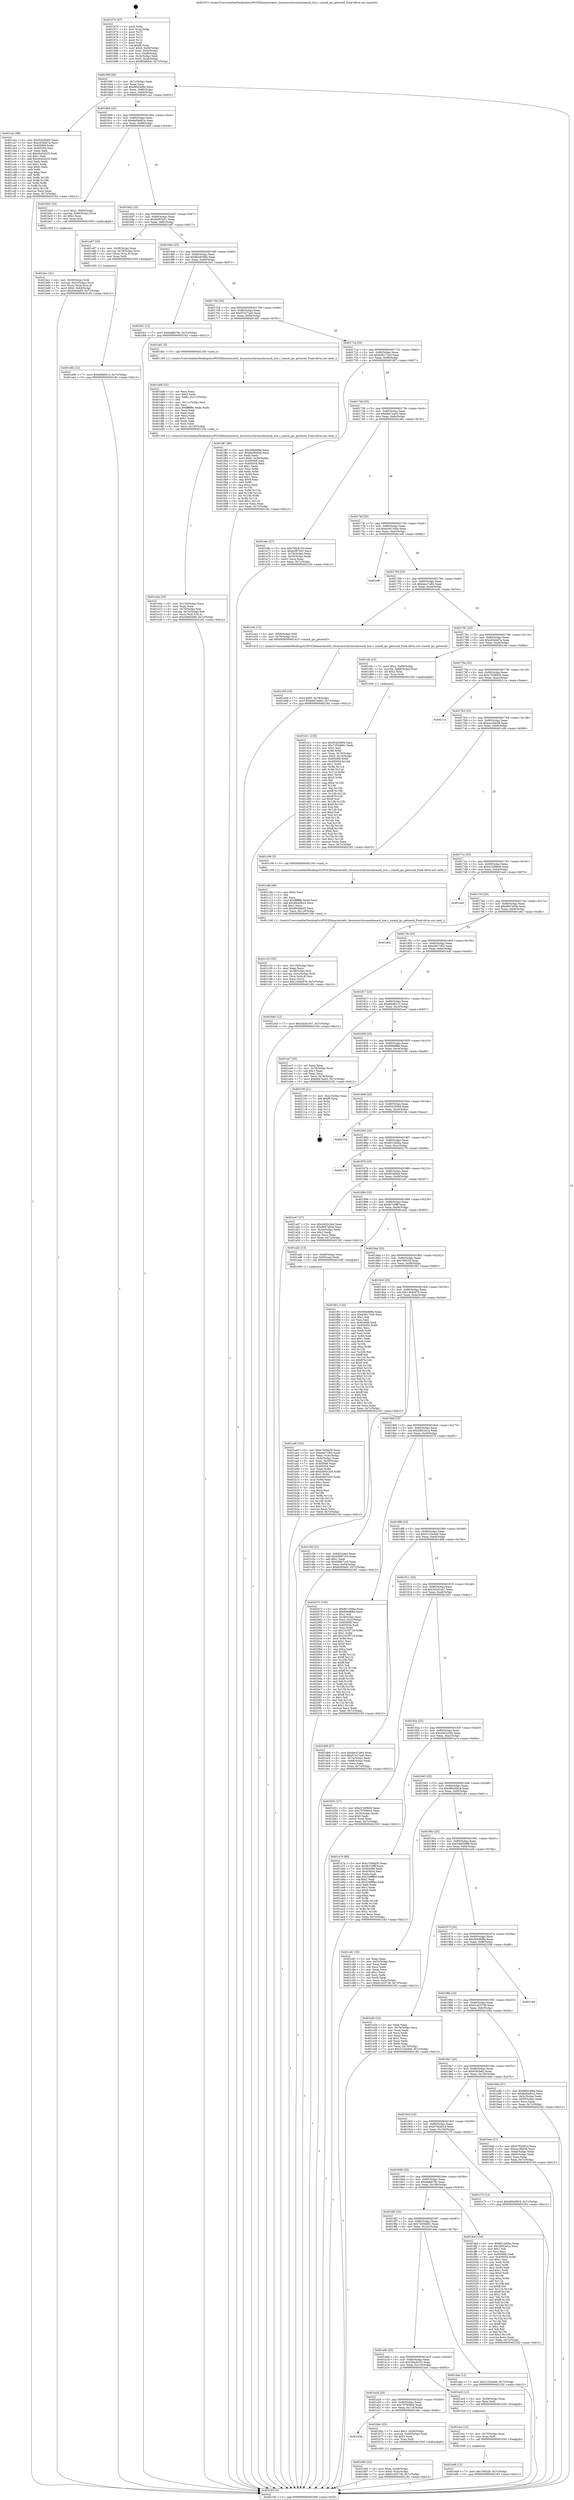 digraph "0x401670" {
  label = "0x401670 (/mnt/c/Users/mathe/Desktop/tcc/POCII/binaries/extr_linuxsecuritysmacksmack_lsm.c_smack_ipc_getsecid_Final-ollvm.out::main(0))"
  labelloc = "t"
  node[shape=record]

  Entry [label="",width=0.3,height=0.3,shape=circle,fillcolor=black,style=filled]
  "0x40169f" [label="{
     0x40169f [26]\l
     | [instrs]\l
     &nbsp;&nbsp;0x40169f \<+3\>: mov -0x7c(%rbp),%eax\l
     &nbsp;&nbsp;0x4016a2 \<+2\>: mov %eax,%ecx\l
     &nbsp;&nbsp;0x4016a4 \<+6\>: sub $0x88424f6a,%ecx\l
     &nbsp;&nbsp;0x4016aa \<+3\>: mov %eax,-0x80(%rbp)\l
     &nbsp;&nbsp;0x4016ad \<+6\>: mov %ecx,-0x84(%rbp)\l
     &nbsp;&nbsp;0x4016b3 \<+6\>: je 0000000000401ca2 \<main+0x632\>\l
  }"]
  "0x401ca2" [label="{
     0x401ca2 [88]\l
     | [instrs]\l
     &nbsp;&nbsp;0x401ca2 \<+5\>: mov $0xf5425694,%eax\l
     &nbsp;&nbsp;0x401ca7 \<+5\>: mov $0xc634e67a,%ecx\l
     &nbsp;&nbsp;0x401cac \<+7\>: mov 0x405068,%edx\l
     &nbsp;&nbsp;0x401cb3 \<+7\>: mov 0x405054,%esi\l
     &nbsp;&nbsp;0x401cba \<+2\>: mov %edx,%edi\l
     &nbsp;&nbsp;0x401cbc \<+6\>: sub $0x46a5d435,%edi\l
     &nbsp;&nbsp;0x401cc2 \<+3\>: sub $0x1,%edi\l
     &nbsp;&nbsp;0x401cc5 \<+6\>: add $0x46a5d435,%edi\l
     &nbsp;&nbsp;0x401ccb \<+3\>: imul %edi,%edx\l
     &nbsp;&nbsp;0x401cce \<+3\>: and $0x1,%edx\l
     &nbsp;&nbsp;0x401cd1 \<+3\>: cmp $0x0,%edx\l
     &nbsp;&nbsp;0x401cd4 \<+4\>: sete %r8b\l
     &nbsp;&nbsp;0x401cd8 \<+3\>: cmp $0xa,%esi\l
     &nbsp;&nbsp;0x401cdb \<+4\>: setl %r9b\l
     &nbsp;&nbsp;0x401cdf \<+3\>: mov %r8b,%r10b\l
     &nbsp;&nbsp;0x401ce2 \<+3\>: and %r9b,%r10b\l
     &nbsp;&nbsp;0x401ce5 \<+3\>: xor %r9b,%r8b\l
     &nbsp;&nbsp;0x401ce8 \<+3\>: or %r8b,%r10b\l
     &nbsp;&nbsp;0x401ceb \<+4\>: test $0x1,%r10b\l
     &nbsp;&nbsp;0x401cef \<+3\>: cmovne %ecx,%eax\l
     &nbsp;&nbsp;0x401cf2 \<+3\>: mov %eax,-0x7c(%rbp)\l
     &nbsp;&nbsp;0x401cf5 \<+5\>: jmp 0000000000402182 \<main+0xb12\>\l
  }"]
  "0x4016b9" [label="{
     0x4016b9 [25]\l
     | [instrs]\l
     &nbsp;&nbsp;0x4016b9 \<+5\>: jmp 00000000004016be \<main+0x4e\>\l
     &nbsp;&nbsp;0x4016be \<+3\>: mov -0x80(%rbp),%eax\l
     &nbsp;&nbsp;0x4016c1 \<+5\>: sub $0x8a94d61a,%eax\l
     &nbsp;&nbsp;0x4016c6 \<+6\>: mov %eax,-0x88(%rbp)\l
     &nbsp;&nbsp;0x4016cc \<+6\>: je 0000000000401bb5 \<main+0x545\>\l
  }"]
  Exit [label="",width=0.3,height=0.3,shape=circle,fillcolor=black,style=filled,peripheries=2]
  "0x401bb5" [label="{
     0x401bb5 [23]\l
     | [instrs]\l
     &nbsp;&nbsp;0x401bb5 \<+7\>: movl $0x1,-0x60(%rbp)\l
     &nbsp;&nbsp;0x401bbc \<+4\>: movslq -0x60(%rbp),%rax\l
     &nbsp;&nbsp;0x401bc0 \<+4\>: shl $0x2,%rax\l
     &nbsp;&nbsp;0x401bc4 \<+3\>: mov %rax,%rdi\l
     &nbsp;&nbsp;0x401bc7 \<+5\>: call 0000000000401050 \<malloc@plt\>\l
     | [calls]\l
     &nbsp;&nbsp;0x401050 \{1\} (unknown)\l
  }"]
  "0x4016d2" [label="{
     0x4016d2 [25]\l
     | [instrs]\l
     &nbsp;&nbsp;0x4016d2 \<+5\>: jmp 00000000004016d7 \<main+0x67\>\l
     &nbsp;&nbsp;0x4016d7 \<+3\>: mov -0x80(%rbp),%eax\l
     &nbsp;&nbsp;0x4016da \<+5\>: sub $0x8cf97b51,%eax\l
     &nbsp;&nbsp;0x4016df \<+6\>: mov %eax,-0x8c(%rbp)\l
     &nbsp;&nbsp;0x4016e5 \<+6\>: je 0000000000401e87 \<main+0x817\>\l
  }"]
  "0x401ed8" [label="{
     0x401ed8 [12]\l
     | [instrs]\l
     &nbsp;&nbsp;0x401ed8 \<+7\>: movl $0x796528,-0x7c(%rbp)\l
     &nbsp;&nbsp;0x401edf \<+5\>: jmp 0000000000402182 \<main+0xb12\>\l
  }"]
  "0x401e87" [label="{
     0x401e87 [20]\l
     | [instrs]\l
     &nbsp;&nbsp;0x401e87 \<+4\>: mov -0x58(%rbp),%rax\l
     &nbsp;&nbsp;0x401e8b \<+4\>: movslq -0x78(%rbp),%rcx\l
     &nbsp;&nbsp;0x401e8f \<+4\>: mov (%rax,%rcx,8),%rax\l
     &nbsp;&nbsp;0x401e93 \<+3\>: mov %rax,%rdi\l
     &nbsp;&nbsp;0x401e96 \<+5\>: call 0000000000401030 \<free@plt\>\l
     | [calls]\l
     &nbsp;&nbsp;0x401030 \{1\} (unknown)\l
  }"]
  "0x4016eb" [label="{
     0x4016eb [25]\l
     | [instrs]\l
     &nbsp;&nbsp;0x4016eb \<+5\>: jmp 00000000004016f0 \<main+0x80\>\l
     &nbsp;&nbsp;0x4016f0 \<+3\>: mov -0x80(%rbp),%eax\l
     &nbsp;&nbsp;0x4016f3 \<+5\>: sub $0x8e28c69d,%eax\l
     &nbsp;&nbsp;0x4016f8 \<+6\>: mov %eax,-0x90(%rbp)\l
     &nbsp;&nbsp;0x4016fe \<+6\>: je 0000000000401fe1 \<main+0x971\>\l
  }"]
  "0x401ecc" [label="{
     0x401ecc [12]\l
     | [instrs]\l
     &nbsp;&nbsp;0x401ecc \<+4\>: mov -0x70(%rbp),%rax\l
     &nbsp;&nbsp;0x401ed0 \<+3\>: mov %rax,%rdi\l
     &nbsp;&nbsp;0x401ed3 \<+5\>: call 0000000000401030 \<free@plt\>\l
     | [calls]\l
     &nbsp;&nbsp;0x401030 \{1\} (unknown)\l
  }"]
  "0x401fe1" [label="{
     0x401fe1 [12]\l
     | [instrs]\l
     &nbsp;&nbsp;0x401fe1 \<+7\>: movl $0x6afb679c,-0x7c(%rbp)\l
     &nbsp;&nbsp;0x401fe8 \<+5\>: jmp 0000000000402182 \<main+0xb12\>\l
  }"]
  "0x401704" [label="{
     0x401704 [25]\l
     | [instrs]\l
     &nbsp;&nbsp;0x401704 \<+5\>: jmp 0000000000401709 \<main+0x99\>\l
     &nbsp;&nbsp;0x401709 \<+3\>: mov -0x80(%rbp),%eax\l
     &nbsp;&nbsp;0x40170c \<+5\>: sub $0x97e27aa0,%eax\l
     &nbsp;&nbsp;0x401711 \<+6\>: mov %eax,-0x94(%rbp)\l
     &nbsp;&nbsp;0x401717 \<+6\>: je 0000000000401dd1 \<main+0x761\>\l
  }"]
  "0x401e9b" [label="{
     0x401e9b [12]\l
     | [instrs]\l
     &nbsp;&nbsp;0x401e9b \<+7\>: movl $0xef4d6213,-0x7c(%rbp)\l
     &nbsp;&nbsp;0x401ea2 \<+5\>: jmp 0000000000402182 \<main+0xb12\>\l
  }"]
  "0x401dd1" [label="{
     0x401dd1 [5]\l
     | [instrs]\l
     &nbsp;&nbsp;0x401dd1 \<+5\>: call 0000000000401160 \<next_i\>\l
     | [calls]\l
     &nbsp;&nbsp;0x401160 \{1\} (/mnt/c/Users/mathe/Desktop/tcc/POCII/binaries/extr_linuxsecuritysmacksmack_lsm.c_smack_ipc_getsecid_Final-ollvm.out::next_i)\l
  }"]
  "0x40171d" [label="{
     0x40171d [25]\l
     | [instrs]\l
     &nbsp;&nbsp;0x40171d \<+5\>: jmp 0000000000401722 \<main+0xb2\>\l
     &nbsp;&nbsp;0x401722 \<+3\>: mov -0x80(%rbp),%eax\l
     &nbsp;&nbsp;0x401725 \<+5\>: sub $0xb56172e0,%eax\l
     &nbsp;&nbsp;0x40172a \<+6\>: mov %eax,-0x98(%rbp)\l
     &nbsp;&nbsp;0x401730 \<+6\>: je 0000000000401f87 \<main+0x917\>\l
  }"]
  "0x401e59" [label="{
     0x401e59 [19]\l
     | [instrs]\l
     &nbsp;&nbsp;0x401e59 \<+7\>: movl $0x0,-0x78(%rbp)\l
     &nbsp;&nbsp;0x401e60 \<+7\>: movl $0xbbb7ead3,-0x7c(%rbp)\l
     &nbsp;&nbsp;0x401e67 \<+5\>: jmp 0000000000402182 \<main+0xb12\>\l
  }"]
  "0x401f87" [label="{
     0x401f87 [90]\l
     | [instrs]\l
     &nbsp;&nbsp;0x401f87 \<+5\>: mov $0x59446f8a,%eax\l
     &nbsp;&nbsp;0x401f8c \<+5\>: mov $0x8e28c69d,%ecx\l
     &nbsp;&nbsp;0x401f91 \<+2\>: xor %edx,%edx\l
     &nbsp;&nbsp;0x401f93 \<+7\>: movl $0x0,-0x38(%rbp)\l
     &nbsp;&nbsp;0x401f9a \<+7\>: mov 0x405068,%esi\l
     &nbsp;&nbsp;0x401fa1 \<+7\>: mov 0x405054,%edi\l
     &nbsp;&nbsp;0x401fa8 \<+3\>: sub $0x1,%edx\l
     &nbsp;&nbsp;0x401fab \<+3\>: mov %esi,%r8d\l
     &nbsp;&nbsp;0x401fae \<+3\>: add %edx,%r8d\l
     &nbsp;&nbsp;0x401fb1 \<+4\>: imul %r8d,%esi\l
     &nbsp;&nbsp;0x401fb5 \<+3\>: and $0x1,%esi\l
     &nbsp;&nbsp;0x401fb8 \<+3\>: cmp $0x0,%esi\l
     &nbsp;&nbsp;0x401fbb \<+4\>: sete %r9b\l
     &nbsp;&nbsp;0x401fbf \<+3\>: cmp $0xa,%edi\l
     &nbsp;&nbsp;0x401fc2 \<+4\>: setl %r10b\l
     &nbsp;&nbsp;0x401fc6 \<+3\>: mov %r9b,%r11b\l
     &nbsp;&nbsp;0x401fc9 \<+3\>: and %r10b,%r11b\l
     &nbsp;&nbsp;0x401fcc \<+3\>: xor %r10b,%r9b\l
     &nbsp;&nbsp;0x401fcf \<+3\>: or %r9b,%r11b\l
     &nbsp;&nbsp;0x401fd2 \<+4\>: test $0x1,%r11b\l
     &nbsp;&nbsp;0x401fd6 \<+3\>: cmovne %ecx,%eax\l
     &nbsp;&nbsp;0x401fd9 \<+3\>: mov %eax,-0x7c(%rbp)\l
     &nbsp;&nbsp;0x401fdc \<+5\>: jmp 0000000000402182 \<main+0xb12\>\l
  }"]
  "0x401736" [label="{
     0x401736 [25]\l
     | [instrs]\l
     &nbsp;&nbsp;0x401736 \<+5\>: jmp 000000000040173b \<main+0xcb\>\l
     &nbsp;&nbsp;0x40173b \<+3\>: mov -0x80(%rbp),%eax\l
     &nbsp;&nbsp;0x40173e \<+5\>: sub $0xbbb7ead3,%eax\l
     &nbsp;&nbsp;0x401743 \<+6\>: mov %eax,-0x9c(%rbp)\l
     &nbsp;&nbsp;0x401749 \<+6\>: je 0000000000401e6c \<main+0x7fc\>\l
  }"]
  "0x401e0a" [label="{
     0x401e0a [33]\l
     | [instrs]\l
     &nbsp;&nbsp;0x401e0a \<+6\>: mov -0x120(%rbp),%ecx\l
     &nbsp;&nbsp;0x401e10 \<+3\>: imul %eax,%ecx\l
     &nbsp;&nbsp;0x401e13 \<+4\>: mov -0x70(%rbp),%r8\l
     &nbsp;&nbsp;0x401e17 \<+4\>: movslq -0x74(%rbp),%r9\l
     &nbsp;&nbsp;0x401e1b \<+4\>: mov %ecx,(%r8,%r9,4)\l
     &nbsp;&nbsp;0x401e1f \<+7\>: movl $0x54993d89,-0x7c(%rbp)\l
     &nbsp;&nbsp;0x401e26 \<+5\>: jmp 0000000000402182 \<main+0xb12\>\l
  }"]
  "0x401e6c" [label="{
     0x401e6c [27]\l
     | [instrs]\l
     &nbsp;&nbsp;0x401e6c \<+5\>: mov $0x794c6153,%eax\l
     &nbsp;&nbsp;0x401e71 \<+5\>: mov $0x8cf97b51,%ecx\l
     &nbsp;&nbsp;0x401e76 \<+3\>: mov -0x78(%rbp),%edx\l
     &nbsp;&nbsp;0x401e79 \<+3\>: cmp -0x50(%rbp),%edx\l
     &nbsp;&nbsp;0x401e7c \<+3\>: cmovl %ecx,%eax\l
     &nbsp;&nbsp;0x401e7f \<+3\>: mov %eax,-0x7c(%rbp)\l
     &nbsp;&nbsp;0x401e82 \<+5\>: jmp 0000000000402182 \<main+0xb12\>\l
  }"]
  "0x40174f" [label="{
     0x40174f [25]\l
     | [instrs]\l
     &nbsp;&nbsp;0x40174f \<+5\>: jmp 0000000000401754 \<main+0xe4\>\l
     &nbsp;&nbsp;0x401754 \<+3\>: mov -0x80(%rbp),%eax\l
     &nbsp;&nbsp;0x401757 \<+5\>: sub $0xbc811b0a,%eax\l
     &nbsp;&nbsp;0x40175c \<+6\>: mov %eax,-0xa0(%rbp)\l
     &nbsp;&nbsp;0x401762 \<+6\>: je 0000000000401ef0 \<main+0x880\>\l
  }"]
  "0x401dd6" [label="{
     0x401dd6 [52]\l
     | [instrs]\l
     &nbsp;&nbsp;0x401dd6 \<+2\>: xor %ecx,%ecx\l
     &nbsp;&nbsp;0x401dd8 \<+5\>: mov $0x2,%edx\l
     &nbsp;&nbsp;0x401ddd \<+6\>: mov %edx,-0x11c(%rbp)\l
     &nbsp;&nbsp;0x401de3 \<+1\>: cltd\l
     &nbsp;&nbsp;0x401de4 \<+6\>: mov -0x11c(%rbp),%esi\l
     &nbsp;&nbsp;0x401dea \<+2\>: idiv %esi\l
     &nbsp;&nbsp;0x401dec \<+6\>: imul $0xfffffffe,%edx,%edx\l
     &nbsp;&nbsp;0x401df2 \<+2\>: mov %ecx,%edi\l
     &nbsp;&nbsp;0x401df4 \<+2\>: sub %edx,%edi\l
     &nbsp;&nbsp;0x401df6 \<+2\>: mov %ecx,%edx\l
     &nbsp;&nbsp;0x401df8 \<+3\>: sub $0x1,%edx\l
     &nbsp;&nbsp;0x401dfb \<+2\>: add %edx,%edi\l
     &nbsp;&nbsp;0x401dfd \<+2\>: sub %edi,%ecx\l
     &nbsp;&nbsp;0x401dff \<+6\>: mov %ecx,-0x120(%rbp)\l
     &nbsp;&nbsp;0x401e05 \<+5\>: call 0000000000401160 \<next_i\>\l
     | [calls]\l
     &nbsp;&nbsp;0x401160 \{1\} (/mnt/c/Users/mathe/Desktop/tcc/POCII/binaries/extr_linuxsecuritysmacksmack_lsm.c_smack_ipc_getsecid_Final-ollvm.out::next_i)\l
  }"]
  "0x401ef0" [label="{
     0x401ef0\l
  }", style=dashed]
  "0x401768" [label="{
     0x401768 [25]\l
     | [instrs]\l
     &nbsp;&nbsp;0x401768 \<+5\>: jmp 000000000040176d \<main+0xfd\>\l
     &nbsp;&nbsp;0x40176d \<+3\>: mov -0x80(%rbp),%eax\l
     &nbsp;&nbsp;0x401770 \<+5\>: sub $0xbecc7a84,%eax\l
     &nbsp;&nbsp;0x401775 \<+6\>: mov %eax,-0xa4(%rbp)\l
     &nbsp;&nbsp;0x40177b \<+6\>: je 0000000000401e4c \<main+0x7dc\>\l
  }"]
  "0x401d11" [label="{
     0x401d11 [153]\l
     | [instrs]\l
     &nbsp;&nbsp;0x401d11 \<+5\>: mov $0xf5425694,%ecx\l
     &nbsp;&nbsp;0x401d16 \<+5\>: mov $0x72504681,%edx\l
     &nbsp;&nbsp;0x401d1b \<+3\>: mov $0x1,%sil\l
     &nbsp;&nbsp;0x401d1e \<+3\>: xor %r8d,%r8d\l
     &nbsp;&nbsp;0x401d21 \<+4\>: mov %rax,-0x70(%rbp)\l
     &nbsp;&nbsp;0x401d25 \<+7\>: movl $0x0,-0x74(%rbp)\l
     &nbsp;&nbsp;0x401d2c \<+8\>: mov 0x405068,%r9d\l
     &nbsp;&nbsp;0x401d34 \<+8\>: mov 0x405054,%r10d\l
     &nbsp;&nbsp;0x401d3c \<+4\>: sub $0x1,%r8d\l
     &nbsp;&nbsp;0x401d40 \<+3\>: mov %r9d,%r11d\l
     &nbsp;&nbsp;0x401d43 \<+3\>: add %r8d,%r11d\l
     &nbsp;&nbsp;0x401d46 \<+4\>: imul %r11d,%r9d\l
     &nbsp;&nbsp;0x401d4a \<+4\>: and $0x1,%r9d\l
     &nbsp;&nbsp;0x401d4e \<+4\>: cmp $0x0,%r9d\l
     &nbsp;&nbsp;0x401d52 \<+3\>: sete %bl\l
     &nbsp;&nbsp;0x401d55 \<+4\>: cmp $0xa,%r10d\l
     &nbsp;&nbsp;0x401d59 \<+4\>: setl %r14b\l
     &nbsp;&nbsp;0x401d5d \<+3\>: mov %bl,%r15b\l
     &nbsp;&nbsp;0x401d60 \<+4\>: xor $0xff,%r15b\l
     &nbsp;&nbsp;0x401d64 \<+3\>: mov %r14b,%r12b\l
     &nbsp;&nbsp;0x401d67 \<+4\>: xor $0xff,%r12b\l
     &nbsp;&nbsp;0x401d6b \<+4\>: xor $0x0,%sil\l
     &nbsp;&nbsp;0x401d6f \<+3\>: mov %r15b,%r13b\l
     &nbsp;&nbsp;0x401d72 \<+4\>: and $0x0,%r13b\l
     &nbsp;&nbsp;0x401d76 \<+3\>: and %sil,%bl\l
     &nbsp;&nbsp;0x401d79 \<+3\>: mov %r12b,%al\l
     &nbsp;&nbsp;0x401d7c \<+2\>: and $0x0,%al\l
     &nbsp;&nbsp;0x401d7e \<+3\>: and %sil,%r14b\l
     &nbsp;&nbsp;0x401d81 \<+3\>: or %bl,%r13b\l
     &nbsp;&nbsp;0x401d84 \<+3\>: or %r14b,%al\l
     &nbsp;&nbsp;0x401d87 \<+3\>: xor %al,%r13b\l
     &nbsp;&nbsp;0x401d8a \<+3\>: or %r12b,%r15b\l
     &nbsp;&nbsp;0x401d8d \<+4\>: xor $0xff,%r15b\l
     &nbsp;&nbsp;0x401d91 \<+4\>: or $0x0,%sil\l
     &nbsp;&nbsp;0x401d95 \<+3\>: and %sil,%r15b\l
     &nbsp;&nbsp;0x401d98 \<+3\>: or %r15b,%r13b\l
     &nbsp;&nbsp;0x401d9b \<+4\>: test $0x1,%r13b\l
     &nbsp;&nbsp;0x401d9f \<+3\>: cmovne %edx,%ecx\l
     &nbsp;&nbsp;0x401da2 \<+3\>: mov %ecx,-0x7c(%rbp)\l
     &nbsp;&nbsp;0x401da5 \<+5\>: jmp 0000000000402182 \<main+0xb12\>\l
  }"]
  "0x401e4c" [label="{
     0x401e4c [13]\l
     | [instrs]\l
     &nbsp;&nbsp;0x401e4c \<+4\>: mov -0x58(%rbp),%rdi\l
     &nbsp;&nbsp;0x401e50 \<+4\>: mov -0x70(%rbp),%rsi\l
     &nbsp;&nbsp;0x401e54 \<+5\>: call 0000000000401410 \<smack_ipc_getsecid\>\l
     | [calls]\l
     &nbsp;&nbsp;0x401410 \{1\} (/mnt/c/Users/mathe/Desktop/tcc/POCII/binaries/extr_linuxsecuritysmacksmack_lsm.c_smack_ipc_getsecid_Final-ollvm.out::smack_ipc_getsecid)\l
  }"]
  "0x401781" [label="{
     0x401781 [25]\l
     | [instrs]\l
     &nbsp;&nbsp;0x401781 \<+5\>: jmp 0000000000401786 \<main+0x116\>\l
     &nbsp;&nbsp;0x401786 \<+3\>: mov -0x80(%rbp),%eax\l
     &nbsp;&nbsp;0x401789 \<+5\>: sub $0xc634e67a,%eax\l
     &nbsp;&nbsp;0x40178e \<+6\>: mov %eax,-0xa8(%rbp)\l
     &nbsp;&nbsp;0x401794 \<+6\>: je 0000000000401cfa \<main+0x68a\>\l
  }"]
  "0x401c33" [label="{
     0x401c33 [35]\l
     | [instrs]\l
     &nbsp;&nbsp;0x401c33 \<+6\>: mov -0x118(%rbp),%ecx\l
     &nbsp;&nbsp;0x401c39 \<+3\>: imul %eax,%ecx\l
     &nbsp;&nbsp;0x401c3c \<+4\>: mov -0x58(%rbp),%rsi\l
     &nbsp;&nbsp;0x401c40 \<+4\>: movslq -0x5c(%rbp),%rdi\l
     &nbsp;&nbsp;0x401c44 \<+4\>: mov (%rsi,%rdi,8),%rsi\l
     &nbsp;&nbsp;0x401c48 \<+2\>: mov %ecx,(%rsi)\l
     &nbsp;&nbsp;0x401c4a \<+7\>: movl $0x1364e979,-0x7c(%rbp)\l
     &nbsp;&nbsp;0x401c51 \<+5\>: jmp 0000000000402182 \<main+0xb12\>\l
  }"]
  "0x401cfa" [label="{
     0x401cfa [23]\l
     | [instrs]\l
     &nbsp;&nbsp;0x401cfa \<+7\>: movl $0x1,-0x68(%rbp)\l
     &nbsp;&nbsp;0x401d01 \<+4\>: movslq -0x68(%rbp),%rax\l
     &nbsp;&nbsp;0x401d05 \<+4\>: shl $0x2,%rax\l
     &nbsp;&nbsp;0x401d09 \<+3\>: mov %rax,%rdi\l
     &nbsp;&nbsp;0x401d0c \<+5\>: call 0000000000401050 \<malloc@plt\>\l
     | [calls]\l
     &nbsp;&nbsp;0x401050 \{1\} (unknown)\l
  }"]
  "0x40179a" [label="{
     0x40179a [25]\l
     | [instrs]\l
     &nbsp;&nbsp;0x40179a \<+5\>: jmp 000000000040179f \<main+0x12f\>\l
     &nbsp;&nbsp;0x40179f \<+3\>: mov -0x80(%rbp),%eax\l
     &nbsp;&nbsp;0x4017a2 \<+5\>: sub $0xc7b58d35,%eax\l
     &nbsp;&nbsp;0x4017a7 \<+6\>: mov %eax,-0xac(%rbp)\l
     &nbsp;&nbsp;0x4017ad \<+6\>: je 000000000040211e \<main+0xaae\>\l
  }"]
  "0x401c0b" [label="{
     0x401c0b [40]\l
     | [instrs]\l
     &nbsp;&nbsp;0x401c0b \<+5\>: mov $0x2,%ecx\l
     &nbsp;&nbsp;0x401c10 \<+1\>: cltd\l
     &nbsp;&nbsp;0x401c11 \<+2\>: idiv %ecx\l
     &nbsp;&nbsp;0x401c13 \<+6\>: imul $0xfffffffe,%edx,%ecx\l
     &nbsp;&nbsp;0x401c19 \<+6\>: add $0xd9cb8b25,%ecx\l
     &nbsp;&nbsp;0x401c1f \<+3\>: add $0x1,%ecx\l
     &nbsp;&nbsp;0x401c22 \<+6\>: sub $0xd9cb8b25,%ecx\l
     &nbsp;&nbsp;0x401c28 \<+6\>: mov %ecx,-0x118(%rbp)\l
     &nbsp;&nbsp;0x401c2e \<+5\>: call 0000000000401160 \<next_i\>\l
     | [calls]\l
     &nbsp;&nbsp;0x401160 \{1\} (/mnt/c/Users/mathe/Desktop/tcc/POCII/binaries/extr_linuxsecuritysmacksmack_lsm.c_smack_ipc_getsecid_Final-ollvm.out::next_i)\l
  }"]
  "0x40211e" [label="{
     0x40211e\l
  }", style=dashed]
  "0x4017b3" [label="{
     0x4017b3 [25]\l
     | [instrs]\l
     &nbsp;&nbsp;0x4017b3 \<+5\>: jmp 00000000004017b8 \<main+0x148\>\l
     &nbsp;&nbsp;0x4017b8 \<+3\>: mov -0x80(%rbp),%eax\l
     &nbsp;&nbsp;0x4017bb \<+5\>: sub $0xcac3bb38,%eax\l
     &nbsp;&nbsp;0x4017c0 \<+6\>: mov %eax,-0xb0(%rbp)\l
     &nbsp;&nbsp;0x4017c6 \<+6\>: je 0000000000401c06 \<main+0x596\>\l
  }"]
  "0x401bcc" [label="{
     0x401bcc [31]\l
     | [instrs]\l
     &nbsp;&nbsp;0x401bcc \<+4\>: mov -0x58(%rbp),%rdi\l
     &nbsp;&nbsp;0x401bd0 \<+4\>: movslq -0x5c(%rbp),%rcx\l
     &nbsp;&nbsp;0x401bd4 \<+4\>: mov %rax,(%rdi,%rcx,8)\l
     &nbsp;&nbsp;0x401bd8 \<+7\>: movl $0x0,-0x64(%rbp)\l
     &nbsp;&nbsp;0x401bdf \<+7\>: movl $0x63fcfa82,-0x7c(%rbp)\l
     &nbsp;&nbsp;0x401be6 \<+5\>: jmp 0000000000402182 \<main+0xb12\>\l
  }"]
  "0x401c06" [label="{
     0x401c06 [5]\l
     | [instrs]\l
     &nbsp;&nbsp;0x401c06 \<+5\>: call 0000000000401160 \<next_i\>\l
     | [calls]\l
     &nbsp;&nbsp;0x401160 \{1\} (/mnt/c/Users/mathe/Desktop/tcc/POCII/binaries/extr_linuxsecuritysmacksmack_lsm.c_smack_ipc_getsecid_Final-ollvm.out::next_i)\l
  }"]
  "0x4017cc" [label="{
     0x4017cc [25]\l
     | [instrs]\l
     &nbsp;&nbsp;0x4017cc \<+5\>: jmp 00000000004017d1 \<main+0x161\>\l
     &nbsp;&nbsp;0x4017d1 \<+3\>: mov -0x80(%rbp),%eax\l
     &nbsp;&nbsp;0x4017d4 \<+5\>: sub $0xd13d96e6,%eax\l
     &nbsp;&nbsp;0x4017d9 \<+6\>: mov %eax,-0xb4(%rbp)\l
     &nbsp;&nbsp;0x4017df \<+6\>: je 0000000000401ee4 \<main+0x874\>\l
  }"]
  "0x401b83" [label="{
     0x401b83 [23]\l
     | [instrs]\l
     &nbsp;&nbsp;0x401b83 \<+4\>: mov %rax,-0x58(%rbp)\l
     &nbsp;&nbsp;0x401b87 \<+7\>: movl $0x0,-0x5c(%rbp)\l
     &nbsp;&nbsp;0x401b8e \<+7\>: movl $0x61d35738,-0x7c(%rbp)\l
     &nbsp;&nbsp;0x401b95 \<+5\>: jmp 0000000000402182 \<main+0xb12\>\l
  }"]
  "0x401ee4" [label="{
     0x401ee4\l
  }", style=dashed]
  "0x4017e5" [label="{
     0x4017e5 [25]\l
     | [instrs]\l
     &nbsp;&nbsp;0x4017e5 \<+5\>: jmp 00000000004017ea \<main+0x17a\>\l
     &nbsp;&nbsp;0x4017ea \<+3\>: mov -0x80(%rbp),%eax\l
     &nbsp;&nbsp;0x4017ed \<+5\>: sub $0xd667a93e,%eax\l
     &nbsp;&nbsp;0x4017f2 \<+6\>: mov %eax,-0xb8(%rbp)\l
     &nbsp;&nbsp;0x4017f8 \<+6\>: je 0000000000401a62 \<main+0x3f2\>\l
  }"]
  "0x401a3d" [label="{
     0x401a3d\l
  }", style=dashed]
  "0x401a62" [label="{
     0x401a62\l
  }", style=dashed]
  "0x4017fe" [label="{
     0x4017fe [25]\l
     | [instrs]\l
     &nbsp;&nbsp;0x4017fe \<+5\>: jmp 0000000000401803 \<main+0x193\>\l
     &nbsp;&nbsp;0x401803 \<+3\>: mov -0x80(%rbp),%eax\l
     &nbsp;&nbsp;0x401806 \<+5\>: sub $0xe0e71f05,%eax\l
     &nbsp;&nbsp;0x40180b \<+6\>: mov %eax,-0xbc(%rbp)\l
     &nbsp;&nbsp;0x401811 \<+6\>: je 0000000000401b45 \<main+0x4d5\>\l
  }"]
  "0x401b6c" [label="{
     0x401b6c [23]\l
     | [instrs]\l
     &nbsp;&nbsp;0x401b6c \<+7\>: movl $0x1,-0x50(%rbp)\l
     &nbsp;&nbsp;0x401b73 \<+4\>: movslq -0x50(%rbp),%rax\l
     &nbsp;&nbsp;0x401b77 \<+4\>: shl $0x3,%rax\l
     &nbsp;&nbsp;0x401b7b \<+3\>: mov %rax,%rdi\l
     &nbsp;&nbsp;0x401b7e \<+5\>: call 0000000000401050 \<malloc@plt\>\l
     | [calls]\l
     &nbsp;&nbsp;0x401050 \{1\} (unknown)\l
  }"]
  "0x401b45" [label="{
     0x401b45 [12]\l
     | [instrs]\l
     &nbsp;&nbsp;0x401b45 \<+7\>: movl $0x342d1e47,-0x7c(%rbp)\l
     &nbsp;&nbsp;0x401b4c \<+5\>: jmp 0000000000402182 \<main+0xb12\>\l
  }"]
  "0x401817" [label="{
     0x401817 [25]\l
     | [instrs]\l
     &nbsp;&nbsp;0x401817 \<+5\>: jmp 000000000040181c \<main+0x1ac\>\l
     &nbsp;&nbsp;0x40181c \<+3\>: mov -0x80(%rbp),%eax\l
     &nbsp;&nbsp;0x40181f \<+5\>: sub $0xef4d6213,%eax\l
     &nbsp;&nbsp;0x401824 \<+6\>: mov %eax,-0xc0(%rbp)\l
     &nbsp;&nbsp;0x40182a \<+6\>: je 0000000000401ea7 \<main+0x837\>\l
  }"]
  "0x401a24" [label="{
     0x401a24 [25]\l
     | [instrs]\l
     &nbsp;&nbsp;0x401a24 \<+5\>: jmp 0000000000401a29 \<main+0x3b9\>\l
     &nbsp;&nbsp;0x401a29 \<+3\>: mov -0x80(%rbp),%eax\l
     &nbsp;&nbsp;0x401a2c \<+5\>: sub $0x79780844,%eax\l
     &nbsp;&nbsp;0x401a31 \<+6\>: mov %eax,-0x114(%rbp)\l
     &nbsp;&nbsp;0x401a37 \<+6\>: je 0000000000401b6c \<main+0x4fc\>\l
  }"]
  "0x401ea7" [label="{
     0x401ea7 [25]\l
     | [instrs]\l
     &nbsp;&nbsp;0x401ea7 \<+2\>: xor %eax,%eax\l
     &nbsp;&nbsp;0x401ea9 \<+3\>: mov -0x78(%rbp),%ecx\l
     &nbsp;&nbsp;0x401eac \<+3\>: sub $0x1,%eax\l
     &nbsp;&nbsp;0x401eaf \<+2\>: sub %eax,%ecx\l
     &nbsp;&nbsp;0x401eb1 \<+3\>: mov %ecx,-0x78(%rbp)\l
     &nbsp;&nbsp;0x401eb4 \<+7\>: movl $0xbbb7ead3,-0x7c(%rbp)\l
     &nbsp;&nbsp;0x401ebb \<+5\>: jmp 0000000000402182 \<main+0xb12\>\l
  }"]
  "0x401830" [label="{
     0x401830 [25]\l
     | [instrs]\l
     &nbsp;&nbsp;0x401830 \<+5\>: jmp 0000000000401835 \<main+0x1c5\>\l
     &nbsp;&nbsp;0x401835 \<+3\>: mov -0x80(%rbp),%eax\l
     &nbsp;&nbsp;0x401838 \<+5\>: sub $0xf08e8f8a,%eax\l
     &nbsp;&nbsp;0x40183d \<+6\>: mov %eax,-0xc4(%rbp)\l
     &nbsp;&nbsp;0x401843 \<+6\>: je 0000000000402109 \<main+0xa99\>\l
  }"]
  "0x401ec0" [label="{
     0x401ec0 [12]\l
     | [instrs]\l
     &nbsp;&nbsp;0x401ec0 \<+4\>: mov -0x58(%rbp),%rax\l
     &nbsp;&nbsp;0x401ec4 \<+3\>: mov %rax,%rdi\l
     &nbsp;&nbsp;0x401ec7 \<+5\>: call 0000000000401030 \<free@plt\>\l
     | [calls]\l
     &nbsp;&nbsp;0x401030 \{1\} (unknown)\l
  }"]
  "0x402109" [label="{
     0x402109 [21]\l
     | [instrs]\l
     &nbsp;&nbsp;0x402109 \<+3\>: mov -0x2c(%rbp),%eax\l
     &nbsp;&nbsp;0x40210c \<+7\>: add $0xf8,%rsp\l
     &nbsp;&nbsp;0x402113 \<+1\>: pop %rbx\l
     &nbsp;&nbsp;0x402114 \<+2\>: pop %r12\l
     &nbsp;&nbsp;0x402116 \<+2\>: pop %r13\l
     &nbsp;&nbsp;0x402118 \<+2\>: pop %r14\l
     &nbsp;&nbsp;0x40211a \<+2\>: pop %r15\l
     &nbsp;&nbsp;0x40211c \<+1\>: pop %rbp\l
     &nbsp;&nbsp;0x40211d \<+1\>: ret\l
  }"]
  "0x401849" [label="{
     0x401849 [25]\l
     | [instrs]\l
     &nbsp;&nbsp;0x401849 \<+5\>: jmp 000000000040184e \<main+0x1de\>\l
     &nbsp;&nbsp;0x40184e \<+3\>: mov -0x80(%rbp),%eax\l
     &nbsp;&nbsp;0x401851 \<+5\>: sub $0xf5425694,%eax\l
     &nbsp;&nbsp;0x401856 \<+6\>: mov %eax,-0xc8(%rbp)\l
     &nbsp;&nbsp;0x40185c \<+6\>: je 000000000040213a \<main+0xaca\>\l
  }"]
  "0x401a0b" [label="{
     0x401a0b [25]\l
     | [instrs]\l
     &nbsp;&nbsp;0x401a0b \<+5\>: jmp 0000000000401a10 \<main+0x3a0\>\l
     &nbsp;&nbsp;0x401a10 \<+3\>: mov -0x80(%rbp),%eax\l
     &nbsp;&nbsp;0x401a13 \<+5\>: sub $0x794c6153,%eax\l
     &nbsp;&nbsp;0x401a18 \<+6\>: mov %eax,-0x110(%rbp)\l
     &nbsp;&nbsp;0x401a1e \<+6\>: je 0000000000401ec0 \<main+0x850\>\l
  }"]
  "0x40213a" [label="{
     0x40213a\l
  }", style=dashed]
  "0x401862" [label="{
     0x401862 [25]\l
     | [instrs]\l
     &nbsp;&nbsp;0x401862 \<+5\>: jmp 0000000000401867 \<main+0x1f7\>\l
     &nbsp;&nbsp;0x401867 \<+3\>: mov -0x80(%rbp),%eax\l
     &nbsp;&nbsp;0x40186a \<+5\>: sub $0xf612d0ba,%eax\l
     &nbsp;&nbsp;0x40186f \<+6\>: mov %eax,-0xcc(%rbp)\l
     &nbsp;&nbsp;0x401875 \<+6\>: je 000000000040217b \<main+0xb0b\>\l
  }"]
  "0x401daa" [label="{
     0x401daa [12]\l
     | [instrs]\l
     &nbsp;&nbsp;0x401daa \<+7\>: movl $0x3132e449,-0x7c(%rbp)\l
     &nbsp;&nbsp;0x401db1 \<+5\>: jmp 0000000000402182 \<main+0xb12\>\l
  }"]
  "0x40217b" [label="{
     0x40217b\l
  }", style=dashed]
  "0x40187b" [label="{
     0x40187b [25]\l
     | [instrs]\l
     &nbsp;&nbsp;0x40187b \<+5\>: jmp 0000000000401880 \<main+0x210\>\l
     &nbsp;&nbsp;0x401880 \<+3\>: mov -0x80(%rbp),%eax\l
     &nbsp;&nbsp;0x401883 \<+5\>: sub $0xf65d6fcb,%eax\l
     &nbsp;&nbsp;0x401888 \<+6\>: mov %eax,-0xd0(%rbp)\l
     &nbsp;&nbsp;0x40188e \<+6\>: je 0000000000401a47 \<main+0x3d7\>\l
  }"]
  "0x4019f2" [label="{
     0x4019f2 [25]\l
     | [instrs]\l
     &nbsp;&nbsp;0x4019f2 \<+5\>: jmp 00000000004019f7 \<main+0x387\>\l
     &nbsp;&nbsp;0x4019f7 \<+3\>: mov -0x80(%rbp),%eax\l
     &nbsp;&nbsp;0x4019fa \<+5\>: sub $0x72504681,%eax\l
     &nbsp;&nbsp;0x4019ff \<+6\>: mov %eax,-0x10c(%rbp)\l
     &nbsp;&nbsp;0x401a05 \<+6\>: je 0000000000401daa \<main+0x73a\>\l
  }"]
  "0x401a47" [label="{
     0x401a47 [27]\l
     | [instrs]\l
     &nbsp;&nbsp;0x401a47 \<+5\>: mov $0x44b2c2d4,%eax\l
     &nbsp;&nbsp;0x401a4c \<+5\>: mov $0xd667a93e,%ecx\l
     &nbsp;&nbsp;0x401a51 \<+3\>: mov -0x34(%rbp),%edx\l
     &nbsp;&nbsp;0x401a54 \<+3\>: cmp $0x2,%edx\l
     &nbsp;&nbsp;0x401a57 \<+3\>: cmovne %ecx,%eax\l
     &nbsp;&nbsp;0x401a5a \<+3\>: mov %eax,-0x7c(%rbp)\l
     &nbsp;&nbsp;0x401a5d \<+5\>: jmp 0000000000402182 \<main+0xb12\>\l
  }"]
  "0x401894" [label="{
     0x401894 [25]\l
     | [instrs]\l
     &nbsp;&nbsp;0x401894 \<+5\>: jmp 0000000000401899 \<main+0x229\>\l
     &nbsp;&nbsp;0x401899 \<+3\>: mov -0x80(%rbp),%eax\l
     &nbsp;&nbsp;0x40189c \<+5\>: sub $0xfb7c0fff,%eax\l
     &nbsp;&nbsp;0x4018a1 \<+6\>: mov %eax,-0xd4(%rbp)\l
     &nbsp;&nbsp;0x4018a7 \<+6\>: je 0000000000401ad2 \<main+0x462\>\l
  }"]
  "0x402182" [label="{
     0x402182 [5]\l
     | [instrs]\l
     &nbsp;&nbsp;0x402182 \<+5\>: jmp 000000000040169f \<main+0x2f\>\l
  }"]
  "0x401670" [label="{
     0x401670 [47]\l
     | [instrs]\l
     &nbsp;&nbsp;0x401670 \<+1\>: push %rbp\l
     &nbsp;&nbsp;0x401671 \<+3\>: mov %rsp,%rbp\l
     &nbsp;&nbsp;0x401674 \<+2\>: push %r15\l
     &nbsp;&nbsp;0x401676 \<+2\>: push %r14\l
     &nbsp;&nbsp;0x401678 \<+2\>: push %r13\l
     &nbsp;&nbsp;0x40167a \<+2\>: push %r12\l
     &nbsp;&nbsp;0x40167c \<+1\>: push %rbx\l
     &nbsp;&nbsp;0x40167d \<+7\>: sub $0xf8,%rsp\l
     &nbsp;&nbsp;0x401684 \<+7\>: movl $0x0,-0x38(%rbp)\l
     &nbsp;&nbsp;0x40168b \<+3\>: mov %edi,-0x3c(%rbp)\l
     &nbsp;&nbsp;0x40168e \<+4\>: mov %rsi,-0x48(%rbp)\l
     &nbsp;&nbsp;0x401692 \<+3\>: mov -0x3c(%rbp),%edi\l
     &nbsp;&nbsp;0x401695 \<+3\>: mov %edi,-0x34(%rbp)\l
     &nbsp;&nbsp;0x401698 \<+7\>: movl $0xf65d6fcb,-0x7c(%rbp)\l
  }"]
  "0x401fed" [label="{
     0x401fed [134]\l
     | [instrs]\l
     &nbsp;&nbsp;0x401fed \<+5\>: mov $0xf612d0ba,%eax\l
     &nbsp;&nbsp;0x401ff2 \<+5\>: mov $0x2f653d1a,%ecx\l
     &nbsp;&nbsp;0x401ff7 \<+2\>: mov $0x1,%dl\l
     &nbsp;&nbsp;0x401ff9 \<+2\>: xor %esi,%esi\l
     &nbsp;&nbsp;0x401ffb \<+7\>: mov 0x405068,%edi\l
     &nbsp;&nbsp;0x402002 \<+8\>: mov 0x405054,%r8d\l
     &nbsp;&nbsp;0x40200a \<+3\>: sub $0x1,%esi\l
     &nbsp;&nbsp;0x40200d \<+3\>: mov %edi,%r9d\l
     &nbsp;&nbsp;0x402010 \<+3\>: add %esi,%r9d\l
     &nbsp;&nbsp;0x402013 \<+4\>: imul %r9d,%edi\l
     &nbsp;&nbsp;0x402017 \<+3\>: and $0x1,%edi\l
     &nbsp;&nbsp;0x40201a \<+3\>: cmp $0x0,%edi\l
     &nbsp;&nbsp;0x40201d \<+4\>: sete %r10b\l
     &nbsp;&nbsp;0x402021 \<+4\>: cmp $0xa,%r8d\l
     &nbsp;&nbsp;0x402025 \<+4\>: setl %r11b\l
     &nbsp;&nbsp;0x402029 \<+3\>: mov %r10b,%bl\l
     &nbsp;&nbsp;0x40202c \<+3\>: xor $0xff,%bl\l
     &nbsp;&nbsp;0x40202f \<+3\>: mov %r11b,%r14b\l
     &nbsp;&nbsp;0x402032 \<+4\>: xor $0xff,%r14b\l
     &nbsp;&nbsp;0x402036 \<+3\>: xor $0x1,%dl\l
     &nbsp;&nbsp;0x402039 \<+3\>: mov %bl,%r15b\l
     &nbsp;&nbsp;0x40203c \<+4\>: and $0xff,%r15b\l
     &nbsp;&nbsp;0x402040 \<+3\>: and %dl,%r10b\l
     &nbsp;&nbsp;0x402043 \<+3\>: mov %r14b,%r12b\l
     &nbsp;&nbsp;0x402046 \<+4\>: and $0xff,%r12b\l
     &nbsp;&nbsp;0x40204a \<+3\>: and %dl,%r11b\l
     &nbsp;&nbsp;0x40204d \<+3\>: or %r10b,%r15b\l
     &nbsp;&nbsp;0x402050 \<+3\>: or %r11b,%r12b\l
     &nbsp;&nbsp;0x402053 \<+3\>: xor %r12b,%r15b\l
     &nbsp;&nbsp;0x402056 \<+3\>: or %r14b,%bl\l
     &nbsp;&nbsp;0x402059 \<+3\>: xor $0xff,%bl\l
     &nbsp;&nbsp;0x40205c \<+3\>: or $0x1,%dl\l
     &nbsp;&nbsp;0x40205f \<+2\>: and %dl,%bl\l
     &nbsp;&nbsp;0x402061 \<+3\>: or %bl,%r15b\l
     &nbsp;&nbsp;0x402064 \<+4\>: test $0x1,%r15b\l
     &nbsp;&nbsp;0x402068 \<+3\>: cmovne %ecx,%eax\l
     &nbsp;&nbsp;0x40206b \<+3\>: mov %eax,-0x7c(%rbp)\l
     &nbsp;&nbsp;0x40206e \<+5\>: jmp 0000000000402182 \<main+0xb12\>\l
  }"]
  "0x401ad2" [label="{
     0x401ad2 [13]\l
     | [instrs]\l
     &nbsp;&nbsp;0x401ad2 \<+4\>: mov -0x48(%rbp),%rax\l
     &nbsp;&nbsp;0x401ad6 \<+4\>: mov 0x8(%rax),%rdi\l
     &nbsp;&nbsp;0x401ada \<+5\>: call 0000000000401060 \<atoi@plt\>\l
     | [calls]\l
     &nbsp;&nbsp;0x401060 \{1\} (unknown)\l
  }"]
  "0x4018ad" [label="{
     0x4018ad [25]\l
     | [instrs]\l
     &nbsp;&nbsp;0x4018ad \<+5\>: jmp 00000000004018b2 \<main+0x242\>\l
     &nbsp;&nbsp;0x4018b2 \<+3\>: mov -0x80(%rbp),%eax\l
     &nbsp;&nbsp;0x4018b5 \<+5\>: sub $0x796528,%eax\l
     &nbsp;&nbsp;0x4018ba \<+6\>: mov %eax,-0xd8(%rbp)\l
     &nbsp;&nbsp;0x4018c0 \<+6\>: je 0000000000401f01 \<main+0x891\>\l
  }"]
  "0x4019d9" [label="{
     0x4019d9 [25]\l
     | [instrs]\l
     &nbsp;&nbsp;0x4019d9 \<+5\>: jmp 00000000004019de \<main+0x36e\>\l
     &nbsp;&nbsp;0x4019de \<+3\>: mov -0x80(%rbp),%eax\l
     &nbsp;&nbsp;0x4019e1 \<+5\>: sub $0x6afb679c,%eax\l
     &nbsp;&nbsp;0x4019e6 \<+6\>: mov %eax,-0x108(%rbp)\l
     &nbsp;&nbsp;0x4019ec \<+6\>: je 0000000000401fed \<main+0x97d\>\l
  }"]
  "0x401f01" [label="{
     0x401f01 [134]\l
     | [instrs]\l
     &nbsp;&nbsp;0x401f01 \<+5\>: mov $0x59446f8a,%eax\l
     &nbsp;&nbsp;0x401f06 \<+5\>: mov $0xb56172e0,%ecx\l
     &nbsp;&nbsp;0x401f0b \<+2\>: mov $0x1,%dl\l
     &nbsp;&nbsp;0x401f0d \<+2\>: xor %esi,%esi\l
     &nbsp;&nbsp;0x401f0f \<+7\>: mov 0x405068,%edi\l
     &nbsp;&nbsp;0x401f16 \<+8\>: mov 0x405054,%r8d\l
     &nbsp;&nbsp;0x401f1e \<+3\>: sub $0x1,%esi\l
     &nbsp;&nbsp;0x401f21 \<+3\>: mov %edi,%r9d\l
     &nbsp;&nbsp;0x401f24 \<+3\>: add %esi,%r9d\l
     &nbsp;&nbsp;0x401f27 \<+4\>: imul %r9d,%edi\l
     &nbsp;&nbsp;0x401f2b \<+3\>: and $0x1,%edi\l
     &nbsp;&nbsp;0x401f2e \<+3\>: cmp $0x0,%edi\l
     &nbsp;&nbsp;0x401f31 \<+4\>: sete %r10b\l
     &nbsp;&nbsp;0x401f35 \<+4\>: cmp $0xa,%r8d\l
     &nbsp;&nbsp;0x401f39 \<+4\>: setl %r11b\l
     &nbsp;&nbsp;0x401f3d \<+3\>: mov %r10b,%bl\l
     &nbsp;&nbsp;0x401f40 \<+3\>: xor $0xff,%bl\l
     &nbsp;&nbsp;0x401f43 \<+3\>: mov %r11b,%r14b\l
     &nbsp;&nbsp;0x401f46 \<+4\>: xor $0xff,%r14b\l
     &nbsp;&nbsp;0x401f4a \<+3\>: xor $0x0,%dl\l
     &nbsp;&nbsp;0x401f4d \<+3\>: mov %bl,%r15b\l
     &nbsp;&nbsp;0x401f50 \<+4\>: and $0x0,%r15b\l
     &nbsp;&nbsp;0x401f54 \<+3\>: and %dl,%r10b\l
     &nbsp;&nbsp;0x401f57 \<+3\>: mov %r14b,%r12b\l
     &nbsp;&nbsp;0x401f5a \<+4\>: and $0x0,%r12b\l
     &nbsp;&nbsp;0x401f5e \<+3\>: and %dl,%r11b\l
     &nbsp;&nbsp;0x401f61 \<+3\>: or %r10b,%r15b\l
     &nbsp;&nbsp;0x401f64 \<+3\>: or %r11b,%r12b\l
     &nbsp;&nbsp;0x401f67 \<+3\>: xor %r12b,%r15b\l
     &nbsp;&nbsp;0x401f6a \<+3\>: or %r14b,%bl\l
     &nbsp;&nbsp;0x401f6d \<+3\>: xor $0xff,%bl\l
     &nbsp;&nbsp;0x401f70 \<+3\>: or $0x0,%dl\l
     &nbsp;&nbsp;0x401f73 \<+2\>: and %dl,%bl\l
     &nbsp;&nbsp;0x401f75 \<+3\>: or %bl,%r15b\l
     &nbsp;&nbsp;0x401f78 \<+4\>: test $0x1,%r15b\l
     &nbsp;&nbsp;0x401f7c \<+3\>: cmovne %ecx,%eax\l
     &nbsp;&nbsp;0x401f7f \<+3\>: mov %eax,-0x7c(%rbp)\l
     &nbsp;&nbsp;0x401f82 \<+5\>: jmp 0000000000402182 \<main+0xb12\>\l
  }"]
  "0x4018c6" [label="{
     0x4018c6 [25]\l
     | [instrs]\l
     &nbsp;&nbsp;0x4018c6 \<+5\>: jmp 00000000004018cb \<main+0x25b\>\l
     &nbsp;&nbsp;0x4018cb \<+3\>: mov -0x80(%rbp),%eax\l
     &nbsp;&nbsp;0x4018ce \<+5\>: sub $0x1364e979,%eax\l
     &nbsp;&nbsp;0x4018d3 \<+6\>: mov %eax,-0xdc(%rbp)\l
     &nbsp;&nbsp;0x4018d9 \<+6\>: je 0000000000401c56 \<main+0x5e6\>\l
  }"]
  "0x401c75" [label="{
     0x401c75 [12]\l
     | [instrs]\l
     &nbsp;&nbsp;0x401c75 \<+7\>: movl $0x485e0924,-0x7c(%rbp)\l
     &nbsp;&nbsp;0x401c7c \<+5\>: jmp 0000000000402182 \<main+0xb12\>\l
  }"]
  "0x401c56" [label="{
     0x401c56 [31]\l
     | [instrs]\l
     &nbsp;&nbsp;0x401c56 \<+3\>: mov -0x64(%rbp),%eax\l
     &nbsp;&nbsp;0x401c59 \<+5\>: add $0xb0967cc0,%eax\l
     &nbsp;&nbsp;0x401c5e \<+3\>: add $0x1,%eax\l
     &nbsp;&nbsp;0x401c61 \<+5\>: sub $0xb0967cc0,%eax\l
     &nbsp;&nbsp;0x401c66 \<+3\>: mov %eax,-0x64(%rbp)\l
     &nbsp;&nbsp;0x401c69 \<+7\>: movl $0x63fcfa82,-0x7c(%rbp)\l
     &nbsp;&nbsp;0x401c70 \<+5\>: jmp 0000000000402182 \<main+0xb12\>\l
  }"]
  "0x4018df" [label="{
     0x4018df [25]\l
     | [instrs]\l
     &nbsp;&nbsp;0x4018df \<+5\>: jmp 00000000004018e4 \<main+0x274\>\l
     &nbsp;&nbsp;0x4018e4 \<+3\>: mov -0x80(%rbp),%eax\l
     &nbsp;&nbsp;0x4018e7 \<+5\>: sub $0x2f653d1a,%eax\l
     &nbsp;&nbsp;0x4018ec \<+6\>: mov %eax,-0xe0(%rbp)\l
     &nbsp;&nbsp;0x4018f2 \<+6\>: je 0000000000402073 \<main+0xa03\>\l
  }"]
  "0x4019c0" [label="{
     0x4019c0 [25]\l
     | [instrs]\l
     &nbsp;&nbsp;0x4019c0 \<+5\>: jmp 00000000004019c5 \<main+0x355\>\l
     &nbsp;&nbsp;0x4019c5 \<+3\>: mov -0x80(%rbp),%eax\l
     &nbsp;&nbsp;0x4019c8 \<+5\>: sub $0x6792d01d,%eax\l
     &nbsp;&nbsp;0x4019cd \<+6\>: mov %eax,-0x104(%rbp)\l
     &nbsp;&nbsp;0x4019d3 \<+6\>: je 0000000000401c75 \<main+0x605\>\l
  }"]
  "0x402073" [label="{
     0x402073 [150]\l
     | [instrs]\l
     &nbsp;&nbsp;0x402073 \<+5\>: mov $0xf612d0ba,%eax\l
     &nbsp;&nbsp;0x402078 \<+5\>: mov $0xf08e8f8a,%ecx\l
     &nbsp;&nbsp;0x40207d \<+2\>: mov $0x1,%dl\l
     &nbsp;&nbsp;0x40207f \<+3\>: mov -0x38(%rbp),%esi\l
     &nbsp;&nbsp;0x402082 \<+3\>: mov %esi,-0x2c(%rbp)\l
     &nbsp;&nbsp;0x402085 \<+7\>: mov 0x405068,%esi\l
     &nbsp;&nbsp;0x40208c \<+7\>: mov 0x405054,%edi\l
     &nbsp;&nbsp;0x402093 \<+3\>: mov %esi,%r8d\l
     &nbsp;&nbsp;0x402096 \<+7\>: sub $0x10c5f719,%r8d\l
     &nbsp;&nbsp;0x40209d \<+4\>: sub $0x1,%r8d\l
     &nbsp;&nbsp;0x4020a1 \<+7\>: add $0x10c5f719,%r8d\l
     &nbsp;&nbsp;0x4020a8 \<+4\>: imul %r8d,%esi\l
     &nbsp;&nbsp;0x4020ac \<+3\>: and $0x1,%esi\l
     &nbsp;&nbsp;0x4020af \<+3\>: cmp $0x0,%esi\l
     &nbsp;&nbsp;0x4020b2 \<+4\>: sete %r9b\l
     &nbsp;&nbsp;0x4020b6 \<+3\>: cmp $0xa,%edi\l
     &nbsp;&nbsp;0x4020b9 \<+4\>: setl %r10b\l
     &nbsp;&nbsp;0x4020bd \<+3\>: mov %r9b,%r11b\l
     &nbsp;&nbsp;0x4020c0 \<+4\>: xor $0xff,%r11b\l
     &nbsp;&nbsp;0x4020c4 \<+3\>: mov %r10b,%bl\l
     &nbsp;&nbsp;0x4020c7 \<+3\>: xor $0xff,%bl\l
     &nbsp;&nbsp;0x4020ca \<+3\>: xor $0x1,%dl\l
     &nbsp;&nbsp;0x4020cd \<+3\>: mov %r11b,%r14b\l
     &nbsp;&nbsp;0x4020d0 \<+4\>: and $0xff,%r14b\l
     &nbsp;&nbsp;0x4020d4 \<+3\>: and %dl,%r9b\l
     &nbsp;&nbsp;0x4020d7 \<+3\>: mov %bl,%r15b\l
     &nbsp;&nbsp;0x4020da \<+4\>: and $0xff,%r15b\l
     &nbsp;&nbsp;0x4020de \<+3\>: and %dl,%r10b\l
     &nbsp;&nbsp;0x4020e1 \<+3\>: or %r9b,%r14b\l
     &nbsp;&nbsp;0x4020e4 \<+3\>: or %r10b,%r15b\l
     &nbsp;&nbsp;0x4020e7 \<+3\>: xor %r15b,%r14b\l
     &nbsp;&nbsp;0x4020ea \<+3\>: or %bl,%r11b\l
     &nbsp;&nbsp;0x4020ed \<+4\>: xor $0xff,%r11b\l
     &nbsp;&nbsp;0x4020f1 \<+3\>: or $0x1,%dl\l
     &nbsp;&nbsp;0x4020f4 \<+3\>: and %dl,%r11b\l
     &nbsp;&nbsp;0x4020f7 \<+3\>: or %r11b,%r14b\l
     &nbsp;&nbsp;0x4020fa \<+4\>: test $0x1,%r14b\l
     &nbsp;&nbsp;0x4020fe \<+3\>: cmovne %ecx,%eax\l
     &nbsp;&nbsp;0x402101 \<+3\>: mov %eax,-0x7c(%rbp)\l
     &nbsp;&nbsp;0x402104 \<+5\>: jmp 0000000000402182 \<main+0xb12\>\l
  }"]
  "0x4018f8" [label="{
     0x4018f8 [25]\l
     | [instrs]\l
     &nbsp;&nbsp;0x4018f8 \<+5\>: jmp 00000000004018fd \<main+0x28d\>\l
     &nbsp;&nbsp;0x4018fd \<+3\>: mov -0x80(%rbp),%eax\l
     &nbsp;&nbsp;0x401900 \<+5\>: sub $0x3132e449,%eax\l
     &nbsp;&nbsp;0x401905 \<+6\>: mov %eax,-0xe4(%rbp)\l
     &nbsp;&nbsp;0x40190b \<+6\>: je 0000000000401db6 \<main+0x746\>\l
  }"]
  "0x401beb" [label="{
     0x401beb [27]\l
     | [instrs]\l
     &nbsp;&nbsp;0x401beb \<+5\>: mov $0x6792d01d,%eax\l
     &nbsp;&nbsp;0x401bf0 \<+5\>: mov $0xcac3bb38,%ecx\l
     &nbsp;&nbsp;0x401bf5 \<+3\>: mov -0x64(%rbp),%edx\l
     &nbsp;&nbsp;0x401bf8 \<+3\>: cmp -0x60(%rbp),%edx\l
     &nbsp;&nbsp;0x401bfb \<+3\>: cmovl %ecx,%eax\l
     &nbsp;&nbsp;0x401bfe \<+3\>: mov %eax,-0x7c(%rbp)\l
     &nbsp;&nbsp;0x401c01 \<+5\>: jmp 0000000000402182 \<main+0xb12\>\l
  }"]
  "0x401db6" [label="{
     0x401db6 [27]\l
     | [instrs]\l
     &nbsp;&nbsp;0x401db6 \<+5\>: mov $0xbecc7a84,%eax\l
     &nbsp;&nbsp;0x401dbb \<+5\>: mov $0x97e27aa0,%ecx\l
     &nbsp;&nbsp;0x401dc0 \<+3\>: mov -0x74(%rbp),%edx\l
     &nbsp;&nbsp;0x401dc3 \<+3\>: cmp -0x68(%rbp),%edx\l
     &nbsp;&nbsp;0x401dc6 \<+3\>: cmovl %ecx,%eax\l
     &nbsp;&nbsp;0x401dc9 \<+3\>: mov %eax,-0x7c(%rbp)\l
     &nbsp;&nbsp;0x401dcc \<+5\>: jmp 0000000000402182 \<main+0xb12\>\l
  }"]
  "0x401911" [label="{
     0x401911 [25]\l
     | [instrs]\l
     &nbsp;&nbsp;0x401911 \<+5\>: jmp 0000000000401916 \<main+0x2a6\>\l
     &nbsp;&nbsp;0x401916 \<+3\>: mov -0x80(%rbp),%eax\l
     &nbsp;&nbsp;0x401919 \<+5\>: sub $0x342d1e47,%eax\l
     &nbsp;&nbsp;0x40191e \<+6\>: mov %eax,-0xe8(%rbp)\l
     &nbsp;&nbsp;0x401924 \<+6\>: je 0000000000401b51 \<main+0x4e1\>\l
  }"]
  "0x4019a7" [label="{
     0x4019a7 [25]\l
     | [instrs]\l
     &nbsp;&nbsp;0x4019a7 \<+5\>: jmp 00000000004019ac \<main+0x33c\>\l
     &nbsp;&nbsp;0x4019ac \<+3\>: mov -0x80(%rbp),%eax\l
     &nbsp;&nbsp;0x4019af \<+5\>: sub $0x63fcfa82,%eax\l
     &nbsp;&nbsp;0x4019b4 \<+6\>: mov %eax,-0x100(%rbp)\l
     &nbsp;&nbsp;0x4019ba \<+6\>: je 0000000000401beb \<main+0x57b\>\l
  }"]
  "0x401b51" [label="{
     0x401b51 [27]\l
     | [instrs]\l
     &nbsp;&nbsp;0x401b51 \<+5\>: mov $0xd13d96e6,%eax\l
     &nbsp;&nbsp;0x401b56 \<+5\>: mov $0x79780844,%ecx\l
     &nbsp;&nbsp;0x401b5b \<+3\>: mov -0x30(%rbp),%edx\l
     &nbsp;&nbsp;0x401b5e \<+3\>: cmp $0x0,%edx\l
     &nbsp;&nbsp;0x401b61 \<+3\>: cmove %ecx,%eax\l
     &nbsp;&nbsp;0x401b64 \<+3\>: mov %eax,-0x7c(%rbp)\l
     &nbsp;&nbsp;0x401b67 \<+5\>: jmp 0000000000402182 \<main+0xb12\>\l
  }"]
  "0x40192a" [label="{
     0x40192a [25]\l
     | [instrs]\l
     &nbsp;&nbsp;0x40192a \<+5\>: jmp 000000000040192f \<main+0x2bf\>\l
     &nbsp;&nbsp;0x40192f \<+3\>: mov -0x80(%rbp),%eax\l
     &nbsp;&nbsp;0x401932 \<+5\>: sub $0x44b2c2d4,%eax\l
     &nbsp;&nbsp;0x401937 \<+6\>: mov %eax,-0xec(%rbp)\l
     &nbsp;&nbsp;0x40193d \<+6\>: je 0000000000401a7a \<main+0x40a\>\l
  }"]
  "0x401b9a" [label="{
     0x401b9a [27]\l
     | [instrs]\l
     &nbsp;&nbsp;0x401b9a \<+5\>: mov $0x88424f6a,%eax\l
     &nbsp;&nbsp;0x401b9f \<+5\>: mov $0x8a94d61a,%ecx\l
     &nbsp;&nbsp;0x401ba4 \<+3\>: mov -0x5c(%rbp),%edx\l
     &nbsp;&nbsp;0x401ba7 \<+3\>: cmp -0x50(%rbp),%edx\l
     &nbsp;&nbsp;0x401baa \<+3\>: cmovl %ecx,%eax\l
     &nbsp;&nbsp;0x401bad \<+3\>: mov %eax,-0x7c(%rbp)\l
     &nbsp;&nbsp;0x401bb0 \<+5\>: jmp 0000000000402182 \<main+0xb12\>\l
  }"]
  "0x401a7a" [label="{
     0x401a7a [88]\l
     | [instrs]\l
     &nbsp;&nbsp;0x401a7a \<+5\>: mov $0xc7b58d35,%eax\l
     &nbsp;&nbsp;0x401a7f \<+5\>: mov $0xfb7c0fff,%ecx\l
     &nbsp;&nbsp;0x401a84 \<+7\>: mov 0x405068,%edx\l
     &nbsp;&nbsp;0x401a8b \<+7\>: mov 0x405054,%esi\l
     &nbsp;&nbsp;0x401a92 \<+2\>: mov %edx,%edi\l
     &nbsp;&nbsp;0x401a94 \<+6\>: add $0x336fffb4,%edi\l
     &nbsp;&nbsp;0x401a9a \<+3\>: sub $0x1,%edi\l
     &nbsp;&nbsp;0x401a9d \<+6\>: sub $0x336fffb4,%edi\l
     &nbsp;&nbsp;0x401aa3 \<+3\>: imul %edi,%edx\l
     &nbsp;&nbsp;0x401aa6 \<+3\>: and $0x1,%edx\l
     &nbsp;&nbsp;0x401aa9 \<+3\>: cmp $0x0,%edx\l
     &nbsp;&nbsp;0x401aac \<+4\>: sete %r8b\l
     &nbsp;&nbsp;0x401ab0 \<+3\>: cmp $0xa,%esi\l
     &nbsp;&nbsp;0x401ab3 \<+4\>: setl %r9b\l
     &nbsp;&nbsp;0x401ab7 \<+3\>: mov %r8b,%r10b\l
     &nbsp;&nbsp;0x401aba \<+3\>: and %r9b,%r10b\l
     &nbsp;&nbsp;0x401abd \<+3\>: xor %r9b,%r8b\l
     &nbsp;&nbsp;0x401ac0 \<+3\>: or %r8b,%r10b\l
     &nbsp;&nbsp;0x401ac3 \<+4\>: test $0x1,%r10b\l
     &nbsp;&nbsp;0x401ac7 \<+3\>: cmovne %ecx,%eax\l
     &nbsp;&nbsp;0x401aca \<+3\>: mov %eax,-0x7c(%rbp)\l
     &nbsp;&nbsp;0x401acd \<+5\>: jmp 0000000000402182 \<main+0xb12\>\l
  }"]
  "0x401943" [label="{
     0x401943 [25]\l
     | [instrs]\l
     &nbsp;&nbsp;0x401943 \<+5\>: jmp 0000000000401948 \<main+0x2d8\>\l
     &nbsp;&nbsp;0x401948 \<+3\>: mov -0x80(%rbp),%eax\l
     &nbsp;&nbsp;0x40194b \<+5\>: sub $0x485e0924,%eax\l
     &nbsp;&nbsp;0x401950 \<+6\>: mov %eax,-0xf0(%rbp)\l
     &nbsp;&nbsp;0x401956 \<+6\>: je 0000000000401c81 \<main+0x611\>\l
  }"]
  "0x401adf" [label="{
     0x401adf [102]\l
     | [instrs]\l
     &nbsp;&nbsp;0x401adf \<+5\>: mov $0xc7b58d35,%ecx\l
     &nbsp;&nbsp;0x401ae4 \<+5\>: mov $0xe0e71f05,%edx\l
     &nbsp;&nbsp;0x401ae9 \<+3\>: mov %eax,-0x4c(%rbp)\l
     &nbsp;&nbsp;0x401aec \<+3\>: mov -0x4c(%rbp),%eax\l
     &nbsp;&nbsp;0x401aef \<+3\>: mov %eax,-0x30(%rbp)\l
     &nbsp;&nbsp;0x401af2 \<+7\>: mov 0x405068,%eax\l
     &nbsp;&nbsp;0x401af9 \<+7\>: mov 0x405054,%esi\l
     &nbsp;&nbsp;0x401b00 \<+3\>: mov %eax,%r8d\l
     &nbsp;&nbsp;0x401b03 \<+7\>: add $0xb56012e5,%r8d\l
     &nbsp;&nbsp;0x401b0a \<+4\>: sub $0x1,%r8d\l
     &nbsp;&nbsp;0x401b0e \<+7\>: sub $0xb56012e5,%r8d\l
     &nbsp;&nbsp;0x401b15 \<+4\>: imul %r8d,%eax\l
     &nbsp;&nbsp;0x401b19 \<+3\>: and $0x1,%eax\l
     &nbsp;&nbsp;0x401b1c \<+3\>: cmp $0x0,%eax\l
     &nbsp;&nbsp;0x401b1f \<+4\>: sete %r9b\l
     &nbsp;&nbsp;0x401b23 \<+3\>: cmp $0xa,%esi\l
     &nbsp;&nbsp;0x401b26 \<+4\>: setl %r10b\l
     &nbsp;&nbsp;0x401b2a \<+3\>: mov %r9b,%r11b\l
     &nbsp;&nbsp;0x401b2d \<+3\>: and %r10b,%r11b\l
     &nbsp;&nbsp;0x401b30 \<+3\>: xor %r10b,%r9b\l
     &nbsp;&nbsp;0x401b33 \<+3\>: or %r9b,%r11b\l
     &nbsp;&nbsp;0x401b36 \<+4\>: test $0x1,%r11b\l
     &nbsp;&nbsp;0x401b3a \<+3\>: cmovne %edx,%ecx\l
     &nbsp;&nbsp;0x401b3d \<+3\>: mov %ecx,-0x7c(%rbp)\l
     &nbsp;&nbsp;0x401b40 \<+5\>: jmp 0000000000402182 \<main+0xb12\>\l
  }"]
  "0x40198e" [label="{
     0x40198e [25]\l
     | [instrs]\l
     &nbsp;&nbsp;0x40198e \<+5\>: jmp 0000000000401993 \<main+0x323\>\l
     &nbsp;&nbsp;0x401993 \<+3\>: mov -0x80(%rbp),%eax\l
     &nbsp;&nbsp;0x401996 \<+5\>: sub $0x61d35738,%eax\l
     &nbsp;&nbsp;0x40199b \<+6\>: mov %eax,-0xfc(%rbp)\l
     &nbsp;&nbsp;0x4019a1 \<+6\>: je 0000000000401b9a \<main+0x52a\>\l
  }"]
  "0x401c81" [label="{
     0x401c81 [33]\l
     | [instrs]\l
     &nbsp;&nbsp;0x401c81 \<+2\>: xor %eax,%eax\l
     &nbsp;&nbsp;0x401c83 \<+3\>: mov -0x5c(%rbp),%ecx\l
     &nbsp;&nbsp;0x401c86 \<+2\>: mov %eax,%edx\l
     &nbsp;&nbsp;0x401c88 \<+2\>: sub %ecx,%edx\l
     &nbsp;&nbsp;0x401c8a \<+2\>: mov %eax,%ecx\l
     &nbsp;&nbsp;0x401c8c \<+3\>: sub $0x1,%ecx\l
     &nbsp;&nbsp;0x401c8f \<+2\>: add %ecx,%edx\l
     &nbsp;&nbsp;0x401c91 \<+2\>: sub %edx,%eax\l
     &nbsp;&nbsp;0x401c93 \<+3\>: mov %eax,-0x5c(%rbp)\l
     &nbsp;&nbsp;0x401c96 \<+7\>: movl $0x61d35738,-0x7c(%rbp)\l
     &nbsp;&nbsp;0x401c9d \<+5\>: jmp 0000000000402182 \<main+0xb12\>\l
  }"]
  "0x40195c" [label="{
     0x40195c [25]\l
     | [instrs]\l
     &nbsp;&nbsp;0x40195c \<+5\>: jmp 0000000000401961 \<main+0x2f1\>\l
     &nbsp;&nbsp;0x401961 \<+3\>: mov -0x80(%rbp),%eax\l
     &nbsp;&nbsp;0x401964 \<+5\>: sub $0x54993d89,%eax\l
     &nbsp;&nbsp;0x401969 \<+6\>: mov %eax,-0xf4(%rbp)\l
     &nbsp;&nbsp;0x40196f \<+6\>: je 0000000000401e2b \<main+0x7bb\>\l
  }"]
  "0x402168" [label="{
     0x402168\l
  }", style=dashed]
  "0x401e2b" [label="{
     0x401e2b [33]\l
     | [instrs]\l
     &nbsp;&nbsp;0x401e2b \<+2\>: xor %eax,%eax\l
     &nbsp;&nbsp;0x401e2d \<+3\>: mov -0x74(%rbp),%ecx\l
     &nbsp;&nbsp;0x401e30 \<+2\>: mov %eax,%edx\l
     &nbsp;&nbsp;0x401e32 \<+2\>: sub %ecx,%edx\l
     &nbsp;&nbsp;0x401e34 \<+2\>: mov %eax,%ecx\l
     &nbsp;&nbsp;0x401e36 \<+3\>: sub $0x1,%ecx\l
     &nbsp;&nbsp;0x401e39 \<+2\>: add %ecx,%edx\l
     &nbsp;&nbsp;0x401e3b \<+2\>: sub %edx,%eax\l
     &nbsp;&nbsp;0x401e3d \<+3\>: mov %eax,-0x74(%rbp)\l
     &nbsp;&nbsp;0x401e40 \<+7\>: movl $0x3132e449,-0x7c(%rbp)\l
     &nbsp;&nbsp;0x401e47 \<+5\>: jmp 0000000000402182 \<main+0xb12\>\l
  }"]
  "0x401975" [label="{
     0x401975 [25]\l
     | [instrs]\l
     &nbsp;&nbsp;0x401975 \<+5\>: jmp 000000000040197a \<main+0x30a\>\l
     &nbsp;&nbsp;0x40197a \<+3\>: mov -0x80(%rbp),%eax\l
     &nbsp;&nbsp;0x40197d \<+5\>: sub $0x59446f8a,%eax\l
     &nbsp;&nbsp;0x401982 \<+6\>: mov %eax,-0xf8(%rbp)\l
     &nbsp;&nbsp;0x401988 \<+6\>: je 0000000000402168 \<main+0xaf8\>\l
  }"]
  Entry -> "0x401670" [label=" 1"]
  "0x40169f" -> "0x401ca2" [label=" 1"]
  "0x40169f" -> "0x4016b9" [label=" 33"]
  "0x402109" -> Exit [label=" 1"]
  "0x4016b9" -> "0x401bb5" [label=" 1"]
  "0x4016b9" -> "0x4016d2" [label=" 32"]
  "0x402073" -> "0x402182" [label=" 1"]
  "0x4016d2" -> "0x401e87" [label=" 1"]
  "0x4016d2" -> "0x4016eb" [label=" 31"]
  "0x401fed" -> "0x402182" [label=" 1"]
  "0x4016eb" -> "0x401fe1" [label=" 1"]
  "0x4016eb" -> "0x401704" [label=" 30"]
  "0x401fe1" -> "0x402182" [label=" 1"]
  "0x401704" -> "0x401dd1" [label=" 1"]
  "0x401704" -> "0x40171d" [label=" 29"]
  "0x401f87" -> "0x402182" [label=" 1"]
  "0x40171d" -> "0x401f87" [label=" 1"]
  "0x40171d" -> "0x401736" [label=" 28"]
  "0x401f01" -> "0x402182" [label=" 1"]
  "0x401736" -> "0x401e6c" [label=" 2"]
  "0x401736" -> "0x40174f" [label=" 26"]
  "0x401ed8" -> "0x402182" [label=" 1"]
  "0x40174f" -> "0x401ef0" [label=" 0"]
  "0x40174f" -> "0x401768" [label=" 26"]
  "0x401ecc" -> "0x401ed8" [label=" 1"]
  "0x401768" -> "0x401e4c" [label=" 1"]
  "0x401768" -> "0x401781" [label=" 25"]
  "0x401ec0" -> "0x401ecc" [label=" 1"]
  "0x401781" -> "0x401cfa" [label=" 1"]
  "0x401781" -> "0x40179a" [label=" 24"]
  "0x401ea7" -> "0x402182" [label=" 1"]
  "0x40179a" -> "0x40211e" [label=" 0"]
  "0x40179a" -> "0x4017b3" [label=" 24"]
  "0x401e9b" -> "0x402182" [label=" 1"]
  "0x4017b3" -> "0x401c06" [label=" 1"]
  "0x4017b3" -> "0x4017cc" [label=" 23"]
  "0x401e87" -> "0x401e9b" [label=" 1"]
  "0x4017cc" -> "0x401ee4" [label=" 0"]
  "0x4017cc" -> "0x4017e5" [label=" 23"]
  "0x401e6c" -> "0x402182" [label=" 2"]
  "0x4017e5" -> "0x401a62" [label=" 0"]
  "0x4017e5" -> "0x4017fe" [label=" 23"]
  "0x401e59" -> "0x402182" [label=" 1"]
  "0x4017fe" -> "0x401b45" [label=" 1"]
  "0x4017fe" -> "0x401817" [label=" 22"]
  "0x401e4c" -> "0x401e59" [label=" 1"]
  "0x401817" -> "0x401ea7" [label=" 1"]
  "0x401817" -> "0x401830" [label=" 21"]
  "0x401e0a" -> "0x402182" [label=" 1"]
  "0x401830" -> "0x402109" [label=" 1"]
  "0x401830" -> "0x401849" [label=" 20"]
  "0x401dd6" -> "0x401e0a" [label=" 1"]
  "0x401849" -> "0x40213a" [label=" 0"]
  "0x401849" -> "0x401862" [label=" 20"]
  "0x401db6" -> "0x402182" [label=" 2"]
  "0x401862" -> "0x40217b" [label=" 0"]
  "0x401862" -> "0x40187b" [label=" 20"]
  "0x401daa" -> "0x402182" [label=" 1"]
  "0x40187b" -> "0x401a47" [label=" 1"]
  "0x40187b" -> "0x401894" [label=" 19"]
  "0x401a47" -> "0x402182" [label=" 1"]
  "0x401670" -> "0x40169f" [label=" 1"]
  "0x402182" -> "0x40169f" [label=" 33"]
  "0x401cfa" -> "0x401d11" [label=" 1"]
  "0x401894" -> "0x401ad2" [label=" 1"]
  "0x401894" -> "0x4018ad" [label=" 18"]
  "0x401ca2" -> "0x402182" [label=" 1"]
  "0x4018ad" -> "0x401f01" [label=" 1"]
  "0x4018ad" -> "0x4018c6" [label=" 17"]
  "0x401c75" -> "0x402182" [label=" 1"]
  "0x4018c6" -> "0x401c56" [label=" 1"]
  "0x4018c6" -> "0x4018df" [label=" 16"]
  "0x401c56" -> "0x402182" [label=" 1"]
  "0x4018df" -> "0x402073" [label=" 1"]
  "0x4018df" -> "0x4018f8" [label=" 15"]
  "0x401c0b" -> "0x401c33" [label=" 1"]
  "0x4018f8" -> "0x401db6" [label=" 2"]
  "0x4018f8" -> "0x401911" [label=" 13"]
  "0x401c06" -> "0x401c0b" [label=" 1"]
  "0x401911" -> "0x401b51" [label=" 1"]
  "0x401911" -> "0x40192a" [label=" 12"]
  "0x401bcc" -> "0x402182" [label=" 1"]
  "0x40192a" -> "0x401a7a" [label=" 1"]
  "0x40192a" -> "0x401943" [label=" 11"]
  "0x401a7a" -> "0x402182" [label=" 1"]
  "0x401ad2" -> "0x401adf" [label=" 1"]
  "0x401adf" -> "0x402182" [label=" 1"]
  "0x401b45" -> "0x402182" [label=" 1"]
  "0x401b51" -> "0x402182" [label=" 1"]
  "0x401bb5" -> "0x401bcc" [label=" 1"]
  "0x401943" -> "0x401c81" [label=" 1"]
  "0x401943" -> "0x40195c" [label=" 10"]
  "0x401b83" -> "0x402182" [label=" 1"]
  "0x40195c" -> "0x401e2b" [label=" 1"]
  "0x40195c" -> "0x401975" [label=" 9"]
  "0x401b6c" -> "0x401b83" [label=" 1"]
  "0x401975" -> "0x402168" [label=" 0"]
  "0x401975" -> "0x40198e" [label=" 9"]
  "0x401b9a" -> "0x402182" [label=" 2"]
  "0x40198e" -> "0x401b9a" [label=" 2"]
  "0x40198e" -> "0x4019a7" [label=" 7"]
  "0x401beb" -> "0x402182" [label=" 2"]
  "0x4019a7" -> "0x401beb" [label=" 2"]
  "0x4019a7" -> "0x4019c0" [label=" 5"]
  "0x401c33" -> "0x402182" [label=" 1"]
  "0x4019c0" -> "0x401c75" [label=" 1"]
  "0x4019c0" -> "0x4019d9" [label=" 4"]
  "0x401c81" -> "0x402182" [label=" 1"]
  "0x4019d9" -> "0x401fed" [label=" 1"]
  "0x4019d9" -> "0x4019f2" [label=" 3"]
  "0x401d11" -> "0x402182" [label=" 1"]
  "0x4019f2" -> "0x401daa" [label=" 1"]
  "0x4019f2" -> "0x401a0b" [label=" 2"]
  "0x401dd1" -> "0x401dd6" [label=" 1"]
  "0x401a0b" -> "0x401ec0" [label=" 1"]
  "0x401a0b" -> "0x401a24" [label=" 1"]
  "0x401e2b" -> "0x402182" [label=" 1"]
  "0x401a24" -> "0x401b6c" [label=" 1"]
  "0x401a24" -> "0x401a3d" [label=" 0"]
}
